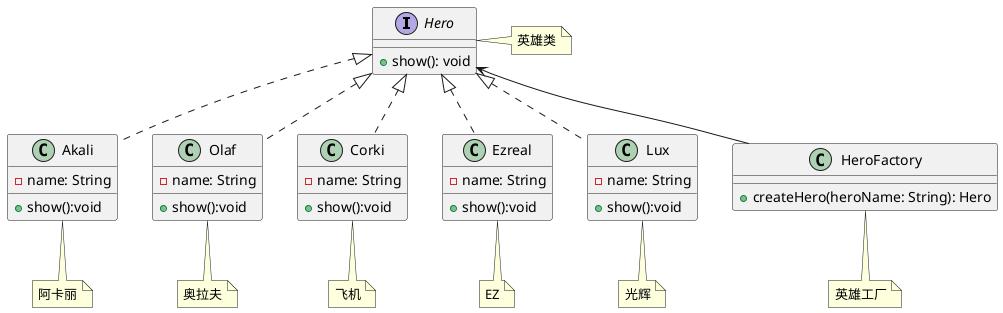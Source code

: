 @startuml

interface Hero{
    + show(): void
}
note right : 英雄类

class Akali{
    - name: String
    + show():void
}
note bottom : 阿卡丽

class Olaf{
    - name: String
    + show():void
}
note bottom : 奥拉夫

class Corki{
    - name: String
    + show():void
}
note bottom : 飞机

class Ezreal{
    - name: String
    + show():void
}
note bottom : EZ

class Lux{
    - name: String
    + show():void
}
note bottom : 光辉

class HeroFactory{
    + createHero(heroName: String): Hero
}
note bottom: 英雄工厂

Hero <|.. Akali
Hero <|.. Olaf
Hero <|.. Corki
Hero <|.. Ezreal
Hero <|.. Lux

Hero <-- HeroFactory
@enduml